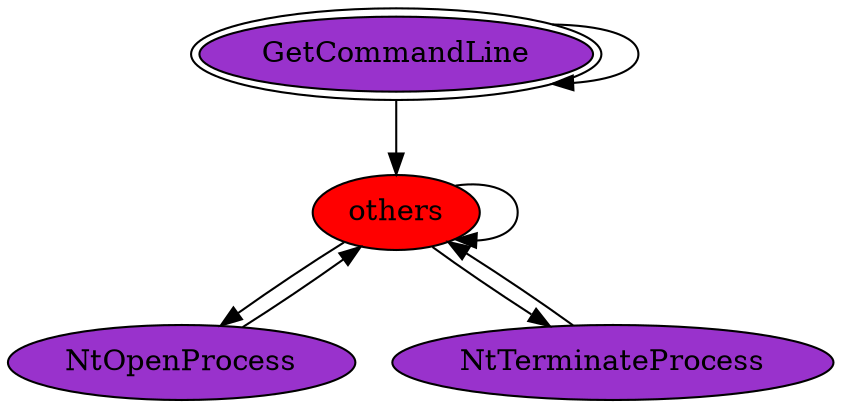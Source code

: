 digraph "./REPORTS/6744/API_PER_CATEGORY/OpenProcess.exe_4480_Processes_API_per_Category_Transition_Matrix" {
	GetCommandLine [label=GetCommandLine fillcolor=darkorchid peripheries=2 style=filled]
	GetCommandLine -> GetCommandLine [label=""]
	others [label=others fillcolor=red style=filled]
	GetCommandLine -> others [label=""]
	others -> others [label=""]
	NtOpenProcess [label=NtOpenProcess fillcolor=darkorchid style=filled]
	others -> NtOpenProcess [label=""]
	NtTerminateProcess [label=NtTerminateProcess fillcolor=darkorchid style=filled]
	others -> NtTerminateProcess [label=""]
	NtOpenProcess -> others [label=""]
	NtTerminateProcess -> others [label=""]
}
